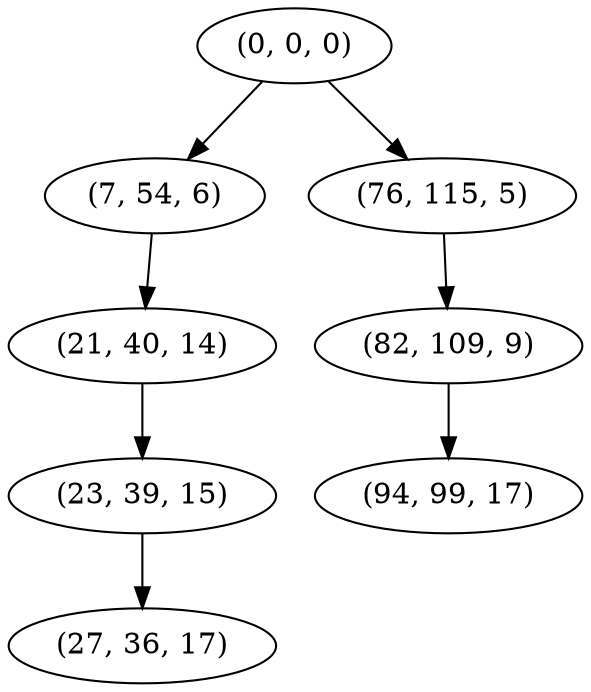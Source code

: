 digraph tree {
    "(0, 0, 0)";
    "(7, 54, 6)";
    "(21, 40, 14)";
    "(23, 39, 15)";
    "(27, 36, 17)";
    "(76, 115, 5)";
    "(82, 109, 9)";
    "(94, 99, 17)";
    "(0, 0, 0)" -> "(7, 54, 6)";
    "(0, 0, 0)" -> "(76, 115, 5)";
    "(7, 54, 6)" -> "(21, 40, 14)";
    "(21, 40, 14)" -> "(23, 39, 15)";
    "(23, 39, 15)" -> "(27, 36, 17)";
    "(76, 115, 5)" -> "(82, 109, 9)";
    "(82, 109, 9)" -> "(94, 99, 17)";
}
